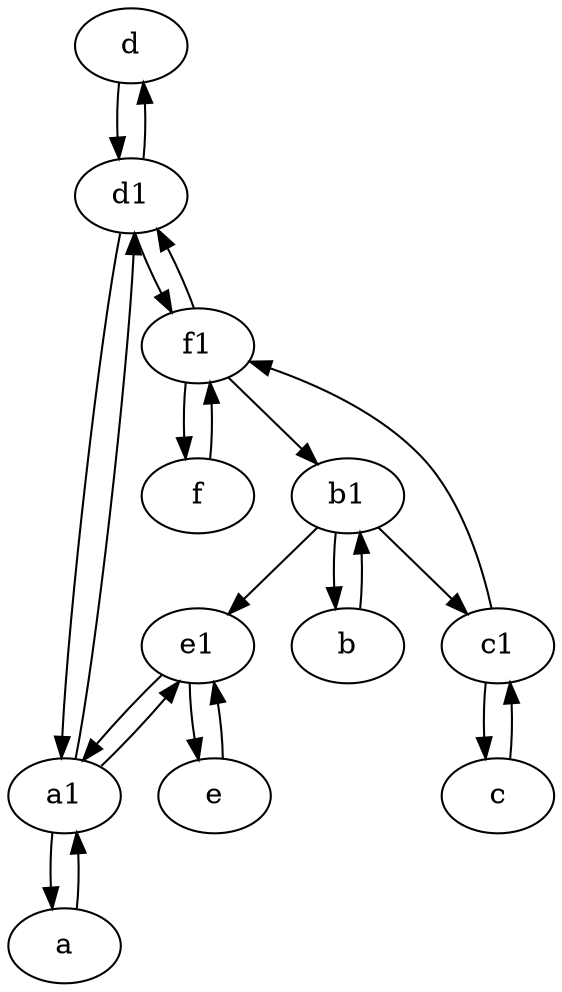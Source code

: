 digraph  {
	d [pos="20,30!"];
	c1 [pos="30,15!"];
	e1 [pos="25,45!"];
	a1 [pos="40,15!"];
	b [pos="50,20!"];
	c [pos="20,10!"];
	f1;
	a [pos="40,10!"];
	d1 [pos="25,30!"];
	f [pos="15,45!"];
	e [pos="30,50!"];
	b1 [pos="45,20!"];
	b1 -> c1;
	d1 -> a1;
	f1 -> f;
	d1 -> d;
	e -> e1;
	a -> a1;
	a1 -> a;
	d1 -> f1;
	b1 -> e1;
	d -> d1;
	f -> f1;
	e1 -> e;
	a1 -> e1;
	c1 -> f1;
	a1 -> d1;
	f1 -> d1;
	c1 -> c;
	b -> b1;
	c -> c1;
	b1 -> b;
	f1 -> b1;
	e1 -> a1;

	}
